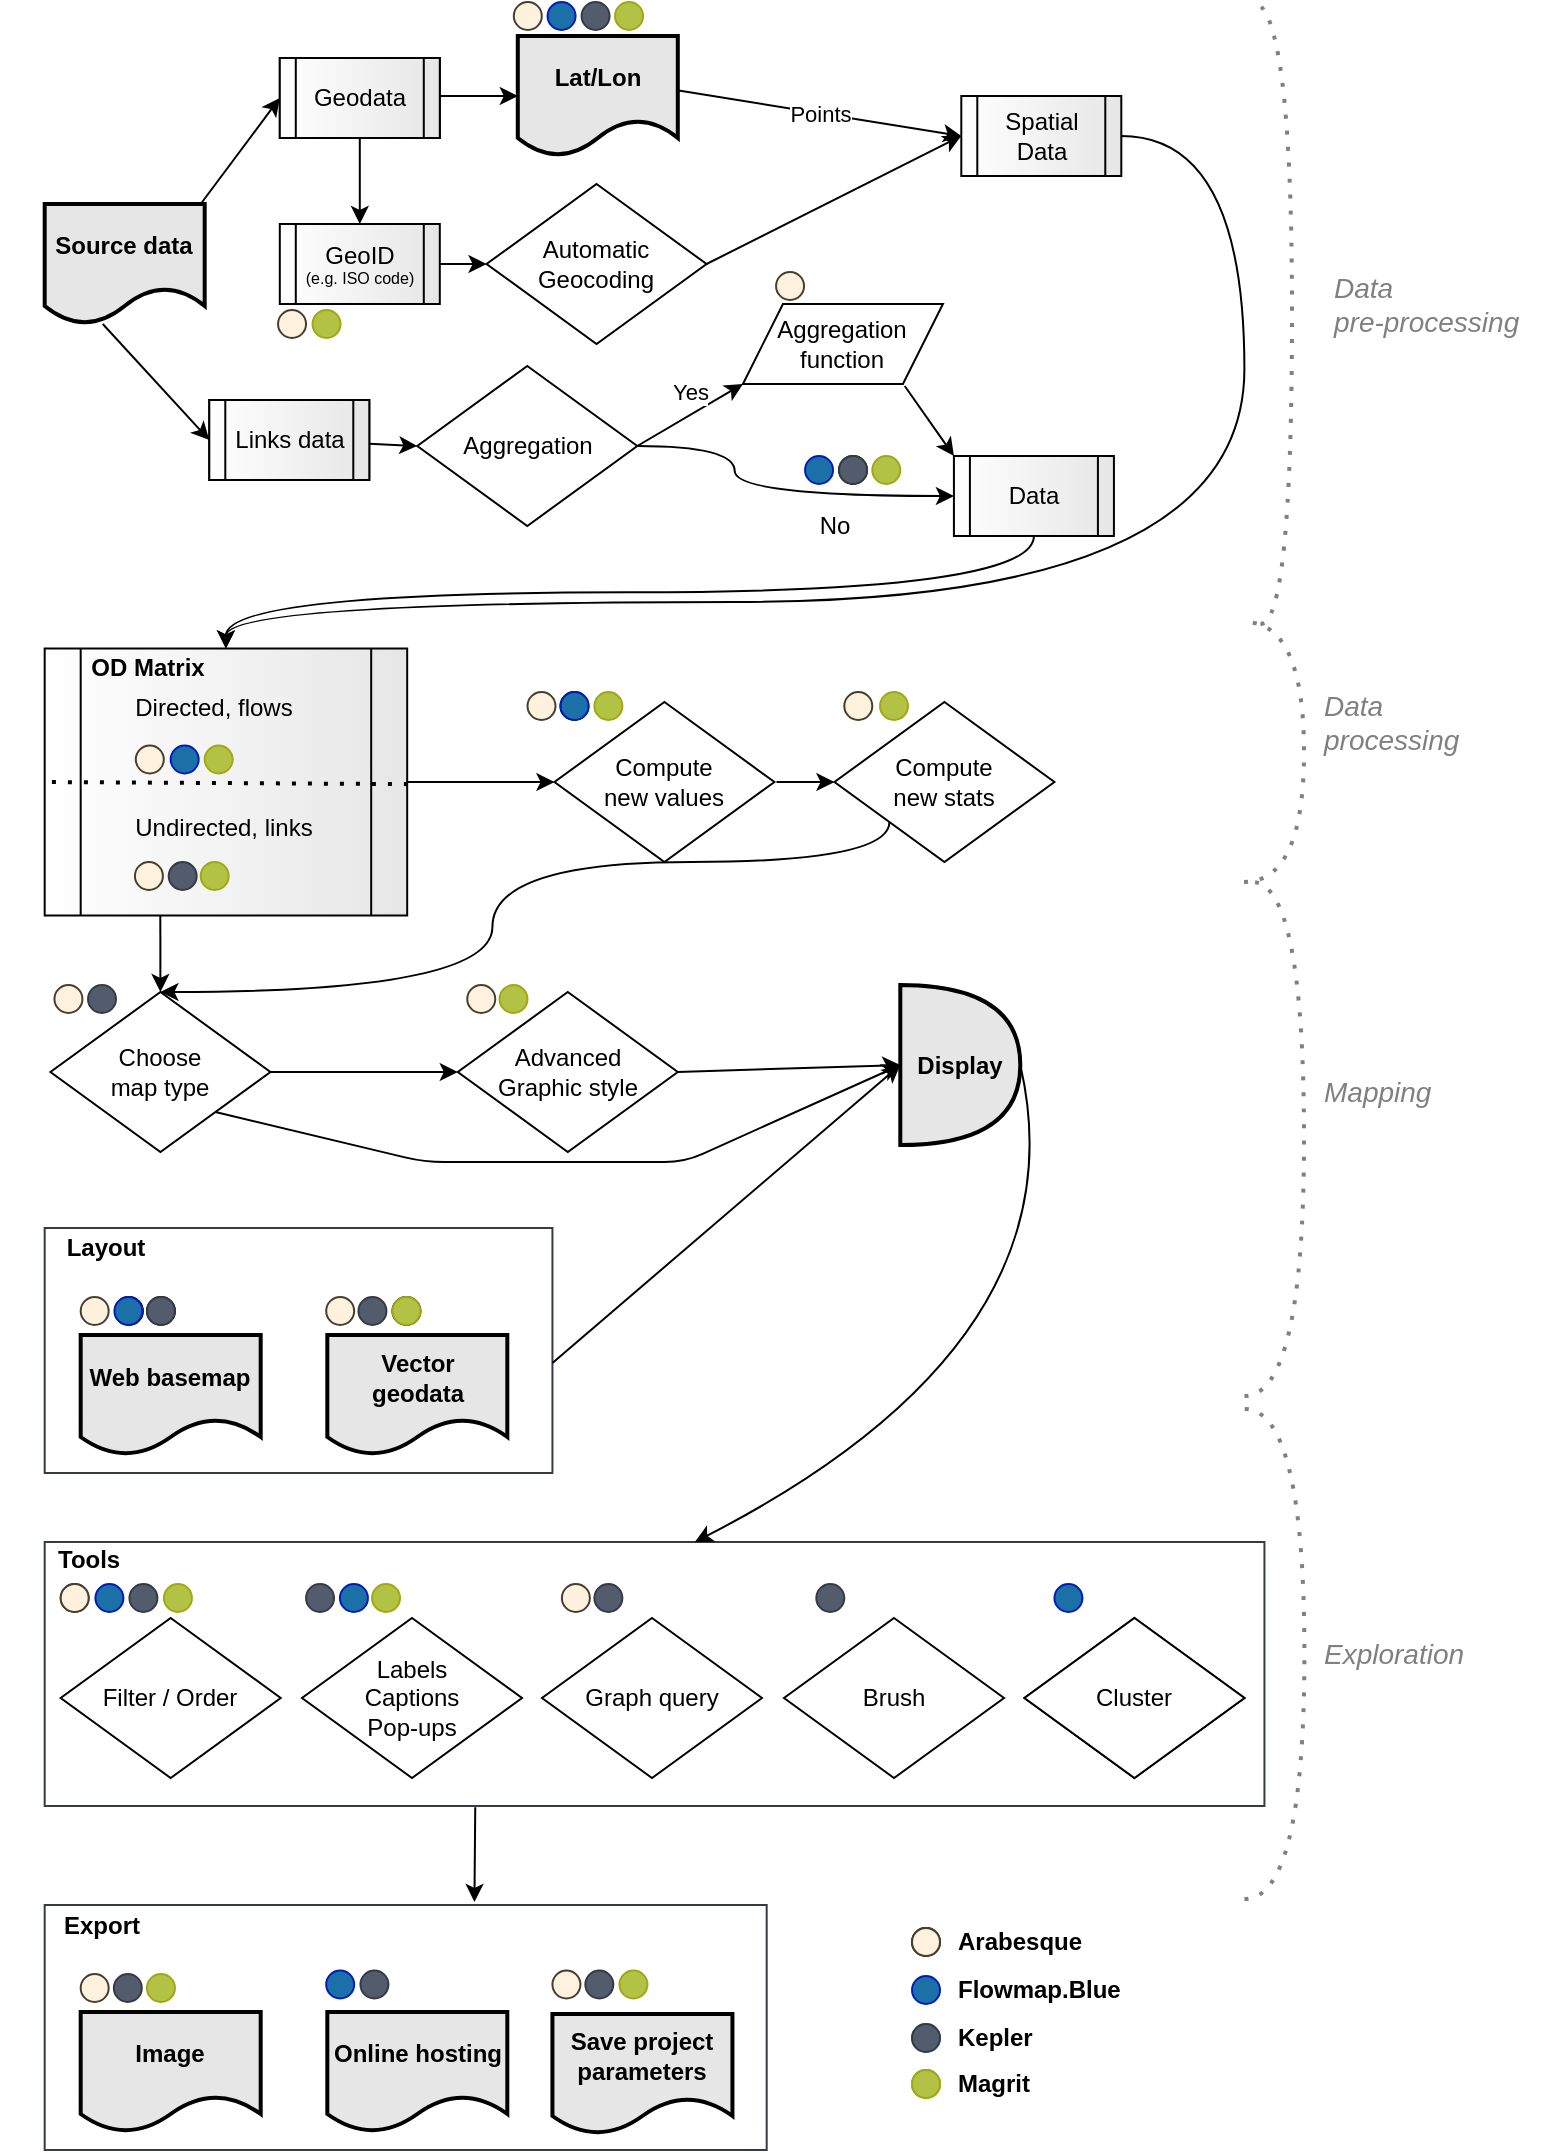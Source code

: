 <mxfile version="14.6.9" type="github"><diagram id="x_EGCtdsNAIoLuTjenAh" name="Page-1"><mxGraphModel dx="1968" dy="1163" grid="1" gridSize="10" guides="1" tooltips="1" connect="1" arrows="1" fold="1" page="1" pageScale="1" pageWidth="827" pageHeight="1169" math="0" shadow="0"><root><mxCell id="0"/><mxCell id="FpdOjQ_UmzUaRlVC9WjG-2" value="Formes" style="" parent="0"/><mxCell id="KOBFgpsfJj8ijsTa2FeM-362" value="" style="rounded=0;whiteSpace=wrap;html=1;strokeColor=#353B45;align=left;fillColor=none;" parent="FpdOjQ_UmzUaRlVC9WjG-2" vertex="1"><mxGeometry x="46.34" y="810" width="609.88" height="132" as="geometry"/></mxCell><mxCell id="KOBFgpsfJj8ijsTa2FeM-374" value="Filter / Order" style="rhombus;whiteSpace=wrap;html=1;sketch=0;" parent="FpdOjQ_UmzUaRlVC9WjG-2" vertex="1"><mxGeometry x="54.34" y="848" width="110" height="80" as="geometry"/></mxCell><mxCell id="KOBFgpsfJj8ijsTa2FeM-342" value="" style="rounded=0;whiteSpace=wrap;html=1;strokeColor=#353B45;align=left;fillColor=none;" parent="FpdOjQ_UmzUaRlVC9WjG-2" vertex="1"><mxGeometry x="46.34" y="991.5" width="361" height="122.5" as="geometry"/></mxCell><mxCell id="KOBFgpsfJj8ijsTa2FeM-354" value="" style="ellipse;whiteSpace=wrap;html=1;aspect=fixed;fontColor=#ffffff;fillColor=#535C6C;strokeColor=#353B45;" parent="FpdOjQ_UmzUaRlVC9WjG-2" vertex="1"><mxGeometry x="204.22" y="1024.25" width="14" height="14" as="geometry"/></mxCell><mxCell id="KOBFgpsfJj8ijsTa2FeM-355" value="" style="ellipse;whiteSpace=wrap;html=1;aspect=fixed;strokeColor=#001DBC;fontColor=#ffffff;fillColor=#1a70a7;" parent="FpdOjQ_UmzUaRlVC9WjG-2" vertex="1"><mxGeometry x="187.09" y="1024.25" width="14" height="14" as="geometry"/></mxCell><mxCell id="KOBFgpsfJj8ijsTa2FeM-319" value="" style="ellipse;whiteSpace=wrap;html=1;aspect=fixed;fontColor=#ffffff;fillColor=#535C6C;strokeColor=#353B45;" parent="FpdOjQ_UmzUaRlVC9WjG-2" vertex="1"><mxGeometry x="203.22" y="687.5" width="14" height="14" as="geometry"/></mxCell><mxCell id="KOBFgpsfJj8ijsTa2FeM-386" value="&lt;div&gt;Save project&lt;/div&gt;&lt;div&gt;parameters&lt;/div&gt;" style="shape=document;whiteSpace=wrap;html=1;boundedLbl=1;sketch=0;fillColor=#E6E6E6;fontStyle=1;strokeWidth=2;" parent="FpdOjQ_UmzUaRlVC9WjG-2" vertex="1"><mxGeometry x="300.22" y="1046" width="90" height="60" as="geometry"/></mxCell><mxCell id="KOBFgpsfJj8ijsTa2FeM-341" value="" style="rounded=0;whiteSpace=wrap;html=1;strokeColor=#353B45;align=left;fillColor=none;" parent="FpdOjQ_UmzUaRlVC9WjG-2" vertex="1"><mxGeometry x="46.34" y="653" width="253.88" height="122.5" as="geometry"/></mxCell><mxCell id="KOBFgpsfJj8ijsTa2FeM-289" value="" style="ellipse;whiteSpace=wrap;html=1;aspect=fixed;fontColor=#ffffff;strokeColor=#473F2D;fillColor=#fef1dd;" parent="FpdOjQ_UmzUaRlVC9WjG-2" vertex="1"><mxGeometry x="51.22" y="531.5" width="14" height="14" as="geometry"/></mxCell><mxCell id="KOBFgpsfJj8ijsTa2FeM-256" value="" style="ellipse;whiteSpace=wrap;html=1;aspect=fixed;fontColor=#ffffff;fillColor=#535C6C;strokeColor=#353B45;" parent="FpdOjQ_UmzUaRlVC9WjG-2" vertex="1"><mxGeometry x="314.78" y="40" width="14" height="14" as="geometry"/></mxCell><mxCell id="KOBFgpsfJj8ijsTa2FeM-251" value="" style="ellipse;whiteSpace=wrap;html=1;aspect=fixed;strokeColor=#001DBC;fontColor=#ffffff;fillColor=#1a70a7;" parent="FpdOjQ_UmzUaRlVC9WjG-2" vertex="1"><mxGeometry x="297.78" y="40" width="14" height="14" as="geometry"/></mxCell><mxCell id="KOBFgpsfJj8ijsTa2FeM-196" value="" style="ellipse;whiteSpace=wrap;html=1;aspect=fixed;strokeColor=#001DBC;fontColor=#ffffff;fillColor=#1a70a7;" parent="FpdOjQ_UmzUaRlVC9WjG-2" vertex="1"><mxGeometry x="426.52" y="267" width="14" height="14" as="geometry"/></mxCell><mxCell id="KOBFgpsfJj8ijsTa2FeM-193" value="" style="ellipse;whiteSpace=wrap;html=1;aspect=fixed;fontColor=#ffffff;fillColor=#b2c245;strokeColor=#A1A815;" parent="FpdOjQ_UmzUaRlVC9WjG-2" vertex="1"><mxGeometry x="460.15" y="267" width="14" height="14" as="geometry"/></mxCell><mxCell id="KOBFgpsfJj8ijsTa2FeM-189" value="" style="ellipse;whiteSpace=wrap;html=1;aspect=fixed;fontColor=#ffffff;strokeColor=#473F2D;fillColor=#fef1dd;" parent="FpdOjQ_UmzUaRlVC9WjG-2" vertex="1"><mxGeometry x="300.22" y="1024.25" width="14" height="14" as="geometry"/></mxCell><mxCell id="KOBFgpsfJj8ijsTa2FeM-186" value="" style="ellipse;whiteSpace=wrap;html=1;aspect=fixed;fontColor=#ffffff;strokeColor=#473F2D;fillColor=#fef1dd;" parent="FpdOjQ_UmzUaRlVC9WjG-2" vertex="1"><mxGeometry x="257.63" y="531.5" width="14" height="14" as="geometry"/></mxCell><mxCell id="KOBFgpsfJj8ijsTa2FeM-184" value="" style="ellipse;whiteSpace=wrap;html=1;aspect=fixed;fontColor=#ffffff;strokeColor=#473F2D;fillColor=#fef1dd;" parent="FpdOjQ_UmzUaRlVC9WjG-2" vertex="1"><mxGeometry x="287.75" y="385" width="14" height="14" as="geometry"/></mxCell><mxCell id="KOBFgpsfJj8ijsTa2FeM-185" value="" style="ellipse;whiteSpace=wrap;html=1;aspect=fixed;fontColor=#ffffff;strokeColor=#473F2D;fillColor=#fef1dd;" parent="FpdOjQ_UmzUaRlVC9WjG-2" vertex="1"><mxGeometry x="446.15" y="385" width="14" height="14" as="geometry"/></mxCell><mxCell id="KOBFgpsfJj8ijsTa2FeM-178" value="" style="ellipse;whiteSpace=wrap;html=1;aspect=fixed;fontColor=#ffffff;strokeColor=#473F2D;fillColor=#fef1dd;" parent="FpdOjQ_UmzUaRlVC9WjG-2" vertex="1"><mxGeometry x="163.02" y="194" width="14" height="14" as="geometry"/></mxCell><mxCell id="KOBFgpsfJj8ijsTa2FeM-173" value="" style="ellipse;whiteSpace=wrap;html=1;aspect=fixed;fontColor=#ffffff;strokeColor=#473F2D;fillColor=#fef1dd;" parent="FpdOjQ_UmzUaRlVC9WjG-2" vertex="1"><mxGeometry x="414.15" y="198" width="14" height="14" as="geometry"/></mxCell><mxCell id="FpdOjQ_UmzUaRlVC9WjG-3" value="Source data" style="shape=document;whiteSpace=wrap;html=1;boundedLbl=1;sketch=0;fillColor=#E6E6E6;fontStyle=1;strokeWidth=2;" parent="FpdOjQ_UmzUaRlVC9WjG-2" vertex="1"><mxGeometry x="46.34" y="141" width="80" height="60" as="geometry"/></mxCell><mxCell id="FpdOjQ_UmzUaRlVC9WjG-4" value="&lt;div&gt;Automatic&lt;/div&gt;&lt;div&gt;Geocoding&lt;/div&gt;" style="rhombus;whiteSpace=wrap;html=1;sketch=0;" parent="FpdOjQ_UmzUaRlVC9WjG-2" vertex="1"><mxGeometry x="267.27" y="131" width="110" height="80" as="geometry"/></mxCell><mxCell id="KOBFgpsfJj8ijsTa2FeM-234" style="edgeStyle=orthogonalEdgeStyle;curved=1;orthogonalLoop=1;jettySize=auto;html=1;exitX=1;exitY=0.5;exitDx=0;exitDy=0;entryX=0;entryY=0.5;entryDx=0;entryDy=0;" parent="FpdOjQ_UmzUaRlVC9WjG-2" source="FpdOjQ_UmzUaRlVC9WjG-5" target="FpdOjQ_UmzUaRlVC9WjG-11" edge="1"><mxGeometry relative="1" as="geometry"><Array as="points"><mxPoint x="391.34" y="262"/><mxPoint x="391.34" y="287"/></Array></mxGeometry></mxCell><mxCell id="FpdOjQ_UmzUaRlVC9WjG-5" value="Aggregation" style="rhombus;whiteSpace=wrap;html=1;sketch=0;" parent="FpdOjQ_UmzUaRlVC9WjG-2" vertex="1"><mxGeometry x="232.65" y="222" width="110" height="80" as="geometry"/></mxCell><mxCell id="FpdOjQ_UmzUaRlVC9WjG-6" value="" style="endArrow=classic;html=1;entryX=0;entryY=0.5;entryDx=0;entryDy=0;startArrow=none;" parent="FpdOjQ_UmzUaRlVC9WjG-2" source="KOBFgpsfJj8ijsTa2FeM-239" target="FpdOjQ_UmzUaRlVC9WjG-5" edge="1"><mxGeometry width="50" height="50" relative="1" as="geometry"><mxPoint x="233.65" y="462" as="sourcePoint"/><mxPoint x="283.65" y="412" as="targetPoint"/></mxGeometry></mxCell><mxCell id="FpdOjQ_UmzUaRlVC9WjG-7" value="Aggregation function" style="shape=parallelogram;perimeter=parallelogramPerimeter;whiteSpace=wrap;html=1;fixedSize=1;sketch=0;" parent="FpdOjQ_UmzUaRlVC9WjG-2" vertex="1"><mxGeometry x="395.47" y="191" width="100" height="40" as="geometry"/></mxCell><mxCell id="FpdOjQ_UmzUaRlVC9WjG-8" value="Yes" style="endArrow=classic;html=1;exitX=1;exitY=0.5;exitDx=0;exitDy=0;entryX=0;entryY=1;entryDx=0;entryDy=0;" parent="FpdOjQ_UmzUaRlVC9WjG-2" source="FpdOjQ_UmzUaRlVC9WjG-5" target="FpdOjQ_UmzUaRlVC9WjG-7" edge="1"><mxGeometry x="0.213" y="10" width="50" height="50" relative="1" as="geometry"><mxPoint x="343.65" y="382" as="sourcePoint"/><mxPoint x="393.65" y="332" as="targetPoint"/><mxPoint as="offset"/></mxGeometry></mxCell><mxCell id="KOBFgpsfJj8ijsTa2FeM-266" style="edgeStyle=orthogonalEdgeStyle;curved=1;orthogonalLoop=1;jettySize=auto;html=1;exitX=0.5;exitY=1;exitDx=0;exitDy=0;entryX=0.5;entryY=0;entryDx=0;entryDy=0;endArrow=classic;endFill=1;" parent="FpdOjQ_UmzUaRlVC9WjG-2" source="FpdOjQ_UmzUaRlVC9WjG-11" target="KOBFgpsfJj8ijsTa2FeM-257" edge="1"><mxGeometry relative="1" as="geometry"/></mxCell><mxCell id="FpdOjQ_UmzUaRlVC9WjG-11" value="Data" style="shape=process;whiteSpace=wrap;html=1;backgroundOutline=1;sketch=0;gradientDirection=east;gradientColor=#E6E6E6;" parent="FpdOjQ_UmzUaRlVC9WjG-2" vertex="1"><mxGeometry x="500.96" y="267" width="80" height="40" as="geometry"/></mxCell><mxCell id="FpdOjQ_UmzUaRlVC9WjG-12" value="" style="endArrow=classic;html=1;exitX=0.809;exitY=1.025;exitDx=0;exitDy=0;entryX=0;entryY=0;entryDx=0;entryDy=0;exitPerimeter=0;" parent="FpdOjQ_UmzUaRlVC9WjG-2" source="FpdOjQ_UmzUaRlVC9WjG-7" target="FpdOjQ_UmzUaRlVC9WjG-11" edge="1"><mxGeometry width="50" height="50" relative="1" as="geometry"><mxPoint x="343.65" y="382" as="sourcePoint"/><mxPoint x="503.34" y="218" as="targetPoint"/></mxGeometry></mxCell><mxCell id="KOBFgpsfJj8ijsTa2FeM-267" style="edgeStyle=orthogonalEdgeStyle;curved=1;orthogonalLoop=1;jettySize=auto;html=1;exitX=1;exitY=0.5;exitDx=0;exitDy=0;endArrow=classic;endFill=1;entryX=0.5;entryY=0;entryDx=0;entryDy=0;" parent="FpdOjQ_UmzUaRlVC9WjG-2" source="FpdOjQ_UmzUaRlVC9WjG-21" target="KOBFgpsfJj8ijsTa2FeM-257" edge="1"><mxGeometry relative="1" as="geometry"><mxPoint x="379.22" y="340" as="targetPoint"/><Array as="points"><mxPoint x="646.22" y="107"/><mxPoint x="646.22" y="340"/><mxPoint x="137.22" y="340"/></Array></mxGeometry></mxCell><mxCell id="FpdOjQ_UmzUaRlVC9WjG-21" value="Spatial&lt;br&gt;Data" style="shape=process;whiteSpace=wrap;html=1;backgroundOutline=1;sketch=0;gradientDirection=east;gradientColor=#E6E6E6;" parent="FpdOjQ_UmzUaRlVC9WjG-2" vertex="1"><mxGeometry x="504.65" y="87" width="80" height="40" as="geometry"/></mxCell><mxCell id="FpdOjQ_UmzUaRlVC9WjG-25" value="Points" style="endArrow=classic;html=1;entryX=0;entryY=0.5;entryDx=0;entryDy=0;exitX=0.996;exitY=0.452;exitDx=0;exitDy=0;exitPerimeter=0;" parent="FpdOjQ_UmzUaRlVC9WjG-2" source="KOBFgpsfJj8ijsTa2FeM-224" target="FpdOjQ_UmzUaRlVC9WjG-21" edge="1"><mxGeometry width="50" height="50" relative="1" as="geometry"><mxPoint x="371.77" y="227" as="sourcePoint"/><mxPoint x="446.65" y="238" as="targetPoint"/></mxGeometry></mxCell><mxCell id="FpdOjQ_UmzUaRlVC9WjG-28" value="Compute&lt;br&gt;new values" style="rhombus;whiteSpace=wrap;html=1;sketch=0;" parent="FpdOjQ_UmzUaRlVC9WjG-2" vertex="1"><mxGeometry x="301.22" y="390" width="110" height="80" as="geometry"/></mxCell><mxCell id="FpdOjQ_UmzUaRlVC9WjG-29" value="Compute&lt;br&gt;new stats" style="rhombus;whiteSpace=wrap;html=1;sketch=0;" parent="FpdOjQ_UmzUaRlVC9WjG-2" vertex="1"><mxGeometry x="441.22" y="390" width="110" height="80" as="geometry"/></mxCell><mxCell id="FpdOjQ_UmzUaRlVC9WjG-31" value="" style="endArrow=classic;html=1;entryX=0;entryY=0.5;entryDx=0;entryDy=0;" parent="FpdOjQ_UmzUaRlVC9WjG-2" target="FpdOjQ_UmzUaRlVC9WjG-29" edge="1"><mxGeometry width="50" height="50" relative="1" as="geometry"><mxPoint x="412.22" y="430" as="sourcePoint"/><mxPoint x="436.22" y="430" as="targetPoint"/></mxGeometry></mxCell><mxCell id="FpdOjQ_UmzUaRlVC9WjG-32" value="" style="endArrow=classic;html=1;entryX=0.5;entryY=0;entryDx=0;entryDy=0;edgeStyle=orthogonalEdgeStyle;curved=1;exitX=0;exitY=1;exitDx=0;exitDy=0;" parent="FpdOjQ_UmzUaRlVC9WjG-2" source="FpdOjQ_UmzUaRlVC9WjG-29" target="FpdOjQ_UmzUaRlVC9WjG-33" edge="1"><mxGeometry width="50" height="50" relative="1" as="geometry"><mxPoint x="496.22" y="470" as="sourcePoint"/><mxPoint x="136.22" y="620.0" as="targetPoint"/><Array as="points"><mxPoint x="469.22" y="470"/><mxPoint x="270.22" y="470"/><mxPoint x="270.22" y="535"/></Array></mxGeometry></mxCell><mxCell id="FpdOjQ_UmzUaRlVC9WjG-33" value="&lt;div&gt;Choose &lt;br&gt;&lt;/div&gt;&lt;div&gt;map type&lt;/div&gt;" style="rhombus;whiteSpace=wrap;html=1;sketch=0;align=center;" parent="FpdOjQ_UmzUaRlVC9WjG-2" vertex="1"><mxGeometry x="49.22" y="535" width="110" height="80" as="geometry"/></mxCell><mxCell id="FpdOjQ_UmzUaRlVC9WjG-34" value="&lt;div&gt;Advanced&lt;/div&gt;&lt;div&gt;Graphic style&lt;/div&gt;" style="rhombus;whiteSpace=wrap;html=1;sketch=0;" parent="FpdOjQ_UmzUaRlVC9WjG-2" vertex="1"><mxGeometry x="252.9" y="535" width="110" height="80" as="geometry"/></mxCell><mxCell id="FpdOjQ_UmzUaRlVC9WjG-35" value="" style="endArrow=classic;html=1;entryX=0;entryY=0.5;entryDx=0;entryDy=0;exitX=1;exitY=0.5;exitDx=0;exitDy=0;" parent="FpdOjQ_UmzUaRlVC9WjG-2" source="FpdOjQ_UmzUaRlVC9WjG-33" target="FpdOjQ_UmzUaRlVC9WjG-34" edge="1"><mxGeometry width="50" height="50" relative="1" as="geometry"><mxPoint x="266.22" y="562.0" as="sourcePoint"/><mxPoint x="296.22" y="562.0" as="targetPoint"/></mxGeometry></mxCell><mxCell id="FpdOjQ_UmzUaRlVC9WjG-36" value="Display" style="shape=or;whiteSpace=wrap;html=1;sketch=0;fillColor=#E6E6E6;fontStyle=1;strokeWidth=2;" parent="FpdOjQ_UmzUaRlVC9WjG-2" vertex="1"><mxGeometry x="474.15" y="531.5" width="60" height="80" as="geometry"/></mxCell><mxCell id="FpdOjQ_UmzUaRlVC9WjG-37" value="" style="endArrow=classic;html=1;exitX=1;exitY=0.5;exitDx=0;exitDy=0;entryX=0;entryY=0.5;entryDx=0;entryDy=0;entryPerimeter=0;" parent="FpdOjQ_UmzUaRlVC9WjG-2" source="FpdOjQ_UmzUaRlVC9WjG-34" target="FpdOjQ_UmzUaRlVC9WjG-36" edge="1"><mxGeometry width="50" height="50" relative="1" as="geometry"><mxPoint x="346.22" y="517" as="sourcePoint"/><mxPoint x="396.22" y="467" as="targetPoint"/></mxGeometry></mxCell><mxCell id="FpdOjQ_UmzUaRlVC9WjG-38" value="" style="endArrow=classic;html=1;exitX=1;exitY=0.551;exitDx=0;exitDy=0;entryX=0;entryY=0.5;entryDx=0;entryDy=0;entryPerimeter=0;exitPerimeter=0;" parent="FpdOjQ_UmzUaRlVC9WjG-2" source="KOBFgpsfJj8ijsTa2FeM-341" target="FpdOjQ_UmzUaRlVC9WjG-36" edge="1"><mxGeometry width="50" height="50" relative="1" as="geometry"><mxPoint x="392.09" y="684.25" as="sourcePoint"/><mxPoint x="474.22" y="626.66" as="targetPoint"/></mxGeometry></mxCell><mxCell id="FpdOjQ_UmzUaRlVC9WjG-52" value="" style="endArrow=none;dashed=1;html=1;dashPattern=1 3;strokeWidth=2;edgeStyle=orthogonalEdgeStyle;curved=1;fontColor=#808080;strokeColor=#808080;" parent="FpdOjQ_UmzUaRlVC9WjG-2" edge="1"><mxGeometry width="50" height="50" relative="1" as="geometry"><mxPoint x="654.22" y="351" as="sourcePoint"/><mxPoint x="650" y="40" as="targetPoint"/><Array as="points"><mxPoint x="670" y="351"/><mxPoint x="670" y="40"/></Array></mxGeometry></mxCell><mxCell id="FpdOjQ_UmzUaRlVC9WjG-54" value="Data&lt;br&gt;pre-processing" style="text;html=1;strokeColor=none;align=left;verticalAlign=middle;whiteSpace=wrap;rounded=0;sketch=0;fontColor=#808080;fontStyle=2;fontSize=14;" parent="FpdOjQ_UmzUaRlVC9WjG-2" vertex="1"><mxGeometry x="689.22" y="181" width="109" height="20" as="geometry"/></mxCell><mxCell id="FpdOjQ_UmzUaRlVC9WjG-55" value="" style="endArrow=none;dashed=1;html=1;dashPattern=1 3;strokeWidth=2;edgeStyle=orthogonalEdgeStyle;curved=1;fontColor=#808080;strokeColor=#808080;" parent="FpdOjQ_UmzUaRlVC9WjG-2" edge="1"><mxGeometry width="50" height="50" relative="1" as="geometry"><mxPoint x="646" y="480" as="sourcePoint"/><mxPoint x="646.22" y="350" as="targetPoint"/><Array as="points"><mxPoint x="676" y="480"/><mxPoint x="676" y="350"/></Array></mxGeometry></mxCell><mxCell id="FpdOjQ_UmzUaRlVC9WjG-56" value="Data&lt;br&gt;processing" style="text;html=1;strokeColor=none;align=left;verticalAlign=middle;whiteSpace=wrap;rounded=0;sketch=0;fontColor=#808080;fontStyle=2;fontSize=14;" parent="FpdOjQ_UmzUaRlVC9WjG-2" vertex="1"><mxGeometry x="684.22" y="390" width="119" height="20" as="geometry"/></mxCell><mxCell id="FpdOjQ_UmzUaRlVC9WjG-58" value="Mapping" style="text;html=1;strokeColor=none;align=left;verticalAlign=middle;whiteSpace=wrap;rounded=0;sketch=0;fontColor=#808080;fontStyle=2;fontSize=14;" parent="FpdOjQ_UmzUaRlVC9WjG-2" vertex="1"><mxGeometry x="684.22" y="575" width="100" height="20" as="geometry"/></mxCell><mxCell id="FpdOjQ_UmzUaRlVC9WjG-61" value="" style="endArrow=none;dashed=1;html=1;dashPattern=1 3;strokeWidth=2;edgeStyle=orthogonalEdgeStyle;curved=1;fontColor=#808080;strokeColor=#808080;" parent="FpdOjQ_UmzUaRlVC9WjG-2" edge="1"><mxGeometry width="50" height="50" relative="1" as="geometry"><mxPoint x="646.22" y="737" as="sourcePoint"/><mxPoint x="650" y="480" as="targetPoint"/><Array as="points"><mxPoint x="676" y="737"/><mxPoint x="676" y="480"/></Array></mxGeometry></mxCell><mxCell id="FpdOjQ_UmzUaRlVC9WjG-62" value="Exploration" style="text;html=1;strokeColor=none;align=left;verticalAlign=middle;whiteSpace=wrap;rounded=0;sketch=0;fontColor=#808080;fontStyle=2;fontSize=14;" parent="FpdOjQ_UmzUaRlVC9WjG-2" vertex="1"><mxGeometry x="684.22" y="856" width="100" height="20" as="geometry"/></mxCell><mxCell id="FpdOjQ_UmzUaRlVC9WjG-63" value="" style="endArrow=none;dashed=1;html=1;dashPattern=1 3;strokeWidth=2;edgeStyle=orthogonalEdgeStyle;curved=1;fontColor=#808080;strokeColor=#808080;" parent="FpdOjQ_UmzUaRlVC9WjG-2" edge="1"><mxGeometry width="50" height="50" relative="1" as="geometry"><mxPoint x="646.22" y="988.5" as="sourcePoint"/><mxPoint x="646.22" y="743.5" as="targetPoint"/><Array as="points"><mxPoint x="676.22" y="989"/><mxPoint x="676.22" y="743"/></Array></mxGeometry></mxCell><mxCell id="WmJDCKHygcUtH_FTsqzf-0" value="" style="endArrow=classic;html=1;exitX=0.319;exitY=1;exitDx=0;exitDy=0;entryX=0.5;entryY=0;entryDx=0;entryDy=0;exitPerimeter=0;" parent="FpdOjQ_UmzUaRlVC9WjG-2" source="KOBFgpsfJj8ijsTa2FeM-257" target="FpdOjQ_UmzUaRlVC9WjG-33" edge="1"><mxGeometry width="50" height="50" relative="1" as="geometry"><mxPoint x="92.22" y="515" as="sourcePoint"/><mxPoint x="152.22" y="562" as="targetPoint"/></mxGeometry></mxCell><mxCell id="bhWjAG3H4gNq9ImHq5WX-6" value="" style="ellipse;whiteSpace=wrap;html=1;aspect=fixed;fontColor=#ffffff;fillColor=#b2c245;strokeColor=#A1A815;" parent="FpdOjQ_UmzUaRlVC9WjG-2" vertex="1"><mxGeometry x="331.53" y="40" width="14" height="14" as="geometry"/></mxCell><mxCell id="bhWjAG3H4gNq9ImHq5WX-8" value="" style="ellipse;whiteSpace=wrap;html=1;aspect=fixed;fontColor=#ffffff;fillColor=#b2c245;strokeColor=#A1A815;" parent="FpdOjQ_UmzUaRlVC9WjG-2" vertex="1"><mxGeometry x="180.27" y="194" width="14" height="14" as="geometry"/></mxCell><mxCell id="bhWjAG3H4gNq9ImHq5WX-11" value="" style="ellipse;whiteSpace=wrap;html=1;aspect=fixed;fontColor=#ffffff;fillColor=#b2c245;strokeColor=#A1A815;" parent="FpdOjQ_UmzUaRlVC9WjG-2" vertex="1"><mxGeometry x="321.19" y="385" width="14" height="14" as="geometry"/></mxCell><mxCell id="bhWjAG3H4gNq9ImHq5WX-13" value="" style="ellipse;whiteSpace=wrap;html=1;aspect=fixed;fontColor=#ffffff;fillColor=#b2c245;strokeColor=#A1A815;" parent="FpdOjQ_UmzUaRlVC9WjG-2" vertex="1"><mxGeometry x="273.75" y="531.5" width="14" height="14" as="geometry"/></mxCell><mxCell id="bhWjAG3H4gNq9ImHq5WX-16" value="" style="ellipse;whiteSpace=wrap;html=1;aspect=fixed;fontColor=#ffffff;fillColor=#b2c245;strokeColor=#A1A815;" parent="FpdOjQ_UmzUaRlVC9WjG-2" vertex="1"><mxGeometry x="333.73" y="1024.25" width="14" height="14" as="geometry"/></mxCell><mxCell id="KOBFgpsfJj8ijsTa2FeM-68" value="" style="ellipse;whiteSpace=wrap;html=1;aspect=fixed;fontColor=#ffffff;fillColor=#FFFFFF;" parent="FpdOjQ_UmzUaRlVC9WjG-2" vertex="1"><mxGeometry x="443.52" y="267" width="14" height="14" as="geometry"/></mxCell><mxCell id="KOBFgpsfJj8ijsTa2FeM-79" value="" style="ellipse;whiteSpace=wrap;html=1;aspect=fixed;fontColor=#ffffff;fillColor=#FFFFFF;" parent="FpdOjQ_UmzUaRlVC9WjG-2" vertex="1"><mxGeometry x="304.19" y="385" width="14" height="14" as="geometry"/></mxCell><mxCell id="KOBFgpsfJj8ijsTa2FeM-194" value="" style="ellipse;whiteSpace=wrap;html=1;aspect=fixed;fontColor=#ffffff;fillColor=#535C6C;strokeColor=#353B45;" parent="FpdOjQ_UmzUaRlVC9WjG-2" vertex="1"><mxGeometry x="443.52" y="267" width="14" height="14" as="geometry"/></mxCell><mxCell id="KOBFgpsfJj8ijsTa2FeM-177" value="" style="ellipse;whiteSpace=wrap;html=1;aspect=fixed;fontColor=#ffffff;strokeColor=#473F2D;fillColor=#fef1dd;" parent="FpdOjQ_UmzUaRlVC9WjG-2" vertex="1"><mxGeometry x="280.9" y="40" width="14" height="14" as="geometry"/></mxCell><mxCell id="KOBFgpsfJj8ijsTa2FeM-224" value="Lat/Lon" style="shape=document;whiteSpace=wrap;html=1;boundedLbl=1;sketch=0;fillColor=#E6E6E6;fontStyle=1;strokeWidth=2;" parent="FpdOjQ_UmzUaRlVC9WjG-2" vertex="1"><mxGeometry x="282.9" y="57" width="80" height="60" as="geometry"/></mxCell><mxCell id="KOBFgpsfJj8ijsTa2FeM-226" value="" style="endArrow=classic;html=1;entryX=0;entryY=0.5;entryDx=0;entryDy=0;exitX=1;exitY=0.5;exitDx=0;exitDy=0;" parent="FpdOjQ_UmzUaRlVC9WjG-2" source="KOBFgpsfJj8ijsTa2FeM-227" target="FpdOjQ_UmzUaRlVC9WjG-4" edge="1"><mxGeometry width="50" height="50" relative="1" as="geometry"><mxPoint x="178.15" y="165.29" as="sourcePoint"/><mxPoint x="267.9" y="173" as="targetPoint"/></mxGeometry></mxCell><mxCell id="KOBFgpsfJj8ijsTa2FeM-227" value="&lt;div&gt;GeoID&lt;/div&gt;&lt;div style=&quot;font-size: 8px&quot;&gt;(e.g. ISO code)&lt;/div&gt;" style="shape=process;whiteSpace=wrap;html=1;backgroundOutline=1;sketch=0;gradientDirection=east;gradientColor=#E6E6E6;" parent="FpdOjQ_UmzUaRlVC9WjG-2" vertex="1"><mxGeometry x="163.9" y="151" width="80" height="40" as="geometry"/></mxCell><mxCell id="KOBFgpsfJj8ijsTa2FeM-233" value="" style="endArrow=classic;html=1;entryX=0;entryY=0.5;entryDx=0;entryDy=0;" parent="FpdOjQ_UmzUaRlVC9WjG-2" target="KOBFgpsfJj8ijsTa2FeM-224" edge="1"><mxGeometry width="50" height="50" relative="1" as="geometry"><mxPoint x="239.9" y="87" as="sourcePoint"/><mxPoint x="425.9" y="151" as="targetPoint"/></mxGeometry></mxCell><mxCell id="KOBFgpsfJj8ijsTa2FeM-235" value="&lt;div&gt;No&lt;/div&gt;" style="text;html=1;align=center;verticalAlign=middle;resizable=0;points=[];autosize=1;strokeColor=none;" parent="FpdOjQ_UmzUaRlVC9WjG-2" vertex="1"><mxGeometry x="427.97" y="293" width="26" height="18" as="geometry"/></mxCell><mxCell id="KOBFgpsfJj8ijsTa2FeM-240" value="&lt;div&gt;Geodata&lt;/div&gt;" style="shape=process;whiteSpace=wrap;html=1;backgroundOutline=1;sketch=0;gradientDirection=east;gradientColor=#E6E6E6;" parent="FpdOjQ_UmzUaRlVC9WjG-2" vertex="1"><mxGeometry x="163.9" y="68" width="80" height="40" as="geometry"/></mxCell><mxCell id="KOBFgpsfJj8ijsTa2FeM-239" value="Flow data" style="shape=process;whiteSpace=wrap;html=1;backgroundOutline=1;sketch=0;gradientDirection=east;gradientColor=#E6E6E6;" parent="FpdOjQ_UmzUaRlVC9WjG-2" vertex="1"><mxGeometry x="128.65" y="239" width="80" height="40" as="geometry"/></mxCell><mxCell id="KOBFgpsfJj8ijsTa2FeM-244" value="" style="endArrow=classic;html=1;entryX=0;entryY=0.5;entryDx=0;entryDy=0;" parent="FpdOjQ_UmzUaRlVC9WjG-2" target="KOBFgpsfJj8ijsTa2FeM-240" edge="1"><mxGeometry width="50" height="50" relative="1" as="geometry"><mxPoint x="124.34" y="141" as="sourcePoint"/><mxPoint x="373.34" y="269" as="targetPoint"/></mxGeometry></mxCell><mxCell id="KOBFgpsfJj8ijsTa2FeM-245" value="" style="endArrow=classic;html=1;entryX=0;entryY=0.5;entryDx=0;entryDy=0;exitX=1;exitY=0.5;exitDx=0;exitDy=0;" parent="FpdOjQ_UmzUaRlVC9WjG-2" source="FpdOjQ_UmzUaRlVC9WjG-4" target="FpdOjQ_UmzUaRlVC9WjG-21" edge="1"><mxGeometry width="50" height="50" relative="1" as="geometry"><mxPoint x="333.02" y="195" as="sourcePoint"/><mxPoint x="383.02" y="145" as="targetPoint"/></mxGeometry></mxCell><mxCell id="KOBFgpsfJj8ijsTa2FeM-246" value="" style="endArrow=classic;html=1;entryX=0;entryY=0.5;entryDx=0;entryDy=0;exitX=0.363;exitY=1;exitDx=0;exitDy=0;exitPerimeter=0;" parent="FpdOjQ_UmzUaRlVC9WjG-2" source="FpdOjQ_UmzUaRlVC9WjG-3" target="KOBFgpsfJj8ijsTa2FeM-247" edge="1"><mxGeometry width="50" height="50" relative="1" as="geometry"><mxPoint x="323.34" y="319" as="sourcePoint"/><mxPoint x="373.34" y="269" as="targetPoint"/></mxGeometry></mxCell><mxCell id="KOBFgpsfJj8ijsTa2FeM-247" value="Links data" style="shape=process;whiteSpace=wrap;html=1;backgroundOutline=1;sketch=0;gradientDirection=east;gradientColor=#E6E6E6;" parent="FpdOjQ_UmzUaRlVC9WjG-2" vertex="1"><mxGeometry x="128.65" y="239" width="80" height="40" as="geometry"/></mxCell><mxCell id="KOBFgpsfJj8ijsTa2FeM-248" value="&lt;div&gt;Geodata&lt;/div&gt;" style="shape=process;whiteSpace=wrap;html=1;backgroundOutline=1;sketch=0;gradientDirection=east;gradientColor=#E6E6E6;" parent="FpdOjQ_UmzUaRlVC9WjG-2" vertex="1"><mxGeometry x="163.9" y="68" width="80" height="40" as="geometry"/></mxCell><mxCell id="KOBFgpsfJj8ijsTa2FeM-249" value="" style="endArrow=classic;html=1;exitX=0.5;exitY=1;exitDx=0;exitDy=0;entryX=0.5;entryY=0;entryDx=0;entryDy=0;" parent="FpdOjQ_UmzUaRlVC9WjG-2" source="KOBFgpsfJj8ijsTa2FeM-248" target="KOBFgpsfJj8ijsTa2FeM-227" edge="1"><mxGeometry width="50" height="50" relative="1" as="geometry"><mxPoint x="185.08" y="158" as="sourcePoint"/><mxPoint x="235.08" y="108" as="targetPoint"/></mxGeometry></mxCell><mxCell id="KOBFgpsfJj8ijsTa2FeM-264" value="" style="ellipse;whiteSpace=wrap;html=1;aspect=fixed;fontColor=#ffffff;strokeColor=#473F2D;fillColor=#fef1dd;" parent="FpdOjQ_UmzUaRlVC9WjG-2" vertex="1"><mxGeometry x="412.03" y="175" width="14" height="14" as="geometry"/></mxCell><mxCell id="KOBFgpsfJj8ijsTa2FeM-282" value="" style="group" parent="FpdOjQ_UmzUaRlVC9WjG-2" vertex="1" connectable="0"><mxGeometry x="46.34" y="363.25" width="181.25" height="133.5" as="geometry"/></mxCell><mxCell id="KOBFgpsfJj8ijsTa2FeM-257" value="" style="shape=process;whiteSpace=wrap;html=1;backgroundOutline=1;sketch=0;gradientDirection=east;gradientColor=#E6E6E6;" parent="KOBFgpsfJj8ijsTa2FeM-282" vertex="1"><mxGeometry width="181.25" height="133.5" as="geometry"/></mxCell><mxCell id="KOBFgpsfJj8ijsTa2FeM-274" value="" style="endArrow=none;dashed=1;html=1;dashPattern=1 3;strokeWidth=2;entryX=0;entryY=0.5;entryDx=0;entryDy=0;exitX=1.002;exitY=0.508;exitDx=0;exitDy=0;exitPerimeter=0;" parent="KOBFgpsfJj8ijsTa2FeM-282" source="KOBFgpsfJj8ijsTa2FeM-257" target="KOBFgpsfJj8ijsTa2FeM-257" edge="1"><mxGeometry width="50" height="50" relative="1" as="geometry"><mxPoint x="280" y="76.75" as="sourcePoint"/><mxPoint x="330" y="26.75" as="targetPoint"/></mxGeometry></mxCell><mxCell id="KOBFgpsfJj8ijsTa2FeM-275" value="&lt;div align=&quot;left&quot;&gt;OD Matrix&lt;br&gt;&lt;/div&gt;" style="text;html=1;strokeColor=none;fillColor=none;align=center;verticalAlign=middle;whiteSpace=wrap;rounded=0;dashed=1;fontStyle=1" parent="KOBFgpsfJj8ijsTa2FeM-282" vertex="1"><mxGeometry x="1.12" width="102" height="20" as="geometry"/></mxCell><mxCell id="KOBFgpsfJj8ijsTa2FeM-281" value="" style="group" parent="KOBFgpsfJj8ijsTa2FeM-282" vertex="1" connectable="0"><mxGeometry x="29" y="79.75" width="121.75" height="41" as="geometry"/></mxCell><mxCell id="WmJDCKHygcUtH_FTsqzf-37" value="Undirected, links" style="text;html=1;strokeColor=none;fillColor=none;align=center;verticalAlign=middle;whiteSpace=wrap;rounded=0;dashed=1;" parent="KOBFgpsfJj8ijsTa2FeM-281" vertex="1"><mxGeometry width="121.75" height="20" as="geometry"/></mxCell><mxCell id="KOBFgpsfJj8ijsTa2FeM-284" value="" style="ellipse;whiteSpace=wrap;html=1;aspect=fixed;fontColor=#ffffff;strokeColor=#473F2D;fillColor=#fef1dd;" parent="KOBFgpsfJj8ijsTa2FeM-282" vertex="1"><mxGeometry x="45.12" y="106.75" width="14" height="14" as="geometry"/></mxCell><mxCell id="KOBFgpsfJj8ijsTa2FeM-271" value="" style="ellipse;whiteSpace=wrap;html=1;aspect=fixed;fontColor=#ffffff;fillColor=#535C6C;strokeColor=#353B45;" parent="KOBFgpsfJj8ijsTa2FeM-282" vertex="1"><mxGeometry x="62" y="106.75" width="14" height="14" as="geometry"/></mxCell><mxCell id="KOBFgpsfJj8ijsTa2FeM-273" value="" style="ellipse;whiteSpace=wrap;html=1;aspect=fixed;fontColor=#ffffff;fillColor=#b2c245;strokeColor=#A1A815;" parent="KOBFgpsfJj8ijsTa2FeM-282" vertex="1"><mxGeometry x="78" y="106.75" width="14" height="14" as="geometry"/></mxCell><mxCell id="KOBFgpsfJj8ijsTa2FeM-183" value="" style="ellipse;whiteSpace=wrap;html=1;aspect=fixed;fontColor=#ffffff;strokeColor=#473F2D;fillColor=#fef1dd;" parent="KOBFgpsfJj8ijsTa2FeM-282" vertex="1"><mxGeometry x="45.56" y="48.5" width="14" height="14" as="geometry"/></mxCell><mxCell id="WmJDCKHygcUtH_FTsqzf-36" value="Directed, flows" style="text;html=1;strokeColor=none;fillColor=none;align=center;verticalAlign=middle;whiteSpace=wrap;rounded=0;dashed=1;" parent="KOBFgpsfJj8ijsTa2FeM-282" vertex="1"><mxGeometry x="40.5" y="20" width="87.75" height="20" as="geometry"/></mxCell><mxCell id="KOBFgpsfJj8ijsTa2FeM-156" value="" style="ellipse;whiteSpace=wrap;html=1;aspect=fixed;fontColor=#ffffff;fillColor=#b2c245;strokeColor=#A1A815;" parent="KOBFgpsfJj8ijsTa2FeM-282" vertex="1"><mxGeometry x="80" y="48.5" width="14" height="14" as="geometry"/></mxCell><mxCell id="KOBFgpsfJj8ijsTa2FeM-208" value="" style="ellipse;whiteSpace=wrap;html=1;aspect=fixed;strokeColor=#001DBC;fontColor=#ffffff;fillColor=#1a70a7;" parent="KOBFgpsfJj8ijsTa2FeM-282" vertex="1"><mxGeometry x="63" y="48.5" width="14" height="14" as="geometry"/></mxCell><mxCell id="KOBFgpsfJj8ijsTa2FeM-283" value="" style="endArrow=classic;html=1;entryX=0;entryY=0.5;entryDx=0;entryDy=0;" parent="FpdOjQ_UmzUaRlVC9WjG-2" source="KOBFgpsfJj8ijsTa2FeM-257" target="FpdOjQ_UmzUaRlVC9WjG-28" edge="1"><mxGeometry width="50" height="50" relative="1" as="geometry"><mxPoint x="392.22" y="440" as="sourcePoint"/><mxPoint x="442.22" y="390" as="targetPoint"/></mxGeometry></mxCell><mxCell id="KOBFgpsfJj8ijsTa2FeM-286" value="" style="ellipse;whiteSpace=wrap;html=1;aspect=fixed;strokeColor=#001DBC;fontColor=#ffffff;fillColor=#1a70a7;" parent="FpdOjQ_UmzUaRlVC9WjG-2" vertex="1"><mxGeometry x="304.32" y="385" width="14" height="14" as="geometry"/></mxCell><mxCell id="KOBFgpsfJj8ijsTa2FeM-288" value="" style="endArrow=classic;html=1;exitX=1;exitY=1;exitDx=0;exitDy=0;entryX=0;entryY=0.5;entryDx=0;entryDy=0;entryPerimeter=0;" parent="FpdOjQ_UmzUaRlVC9WjG-2" source="FpdOjQ_UmzUaRlVC9WjG-33" target="FpdOjQ_UmzUaRlVC9WjG-36" edge="1"><mxGeometry width="50" height="50" relative="1" as="geometry"><mxPoint x="314.22" y="697" as="sourcePoint"/><mxPoint x="364.22" y="647" as="targetPoint"/><Array as="points"><mxPoint x="236.22" y="620"/><mxPoint x="366.22" y="620"/></Array></mxGeometry></mxCell><mxCell id="KOBFgpsfJj8ijsTa2FeM-290" value="" style="ellipse;whiteSpace=wrap;html=1;aspect=fixed;fontColor=#ffffff;fillColor=#535C6C;strokeColor=#353B45;" parent="FpdOjQ_UmzUaRlVC9WjG-2" vertex="1"><mxGeometry x="68" y="531.5" width="14" height="14" as="geometry"/></mxCell><mxCell id="KOBFgpsfJj8ijsTa2FeM-299" value="Web basemap" style="shape=document;whiteSpace=wrap;html=1;boundedLbl=1;sketch=0;fillColor=#E6E6E6;fontStyle=1;strokeWidth=2;" parent="FpdOjQ_UmzUaRlVC9WjG-2" vertex="1"><mxGeometry x="64.34" y="706.5" width="90" height="60" as="geometry"/></mxCell><mxCell id="KOBFgpsfJj8ijsTa2FeM-300" value="&lt;div&gt;Vector&lt;/div&gt;&lt;div&gt;geodata&lt;br&gt;&lt;/div&gt;" style="shape=document;whiteSpace=wrap;html=1;boundedLbl=1;sketch=0;fillColor=#E6E6E6;fontStyle=1;strokeWidth=2;" parent="FpdOjQ_UmzUaRlVC9WjG-2" vertex="1"><mxGeometry x="187.66" y="706.5" width="90" height="60" as="geometry"/></mxCell><mxCell id="KOBFgpsfJj8ijsTa2FeM-304" value="" style="ellipse;whiteSpace=wrap;html=1;aspect=fixed;fontColor=#ffffff;strokeColor=#473F2D;fillColor=#fef1dd;" parent="FpdOjQ_UmzUaRlVC9WjG-2" vertex="1"><mxGeometry x="64.34" y="687.5" width="14" height="14" as="geometry"/></mxCell><mxCell id="KOBFgpsfJj8ijsTa2FeM-305" value="" style="ellipse;whiteSpace=wrap;html=1;aspect=fixed;fontColor=#ffffff;fillColor=#FFFFFF;" parent="FpdOjQ_UmzUaRlVC9WjG-2" vertex="1"><mxGeometry x="97.47" y="687.5" width="14" height="14" as="geometry"/></mxCell><mxCell id="KOBFgpsfJj8ijsTa2FeM-306" value="" style="ellipse;whiteSpace=wrap;html=1;aspect=fixed;fontColor=#ffffff;fillColor=#FFFFFF;" parent="FpdOjQ_UmzUaRlVC9WjG-2" vertex="1"><mxGeometry x="81.47" y="687.5" width="14" height="14" as="geometry"/></mxCell><mxCell id="KOBFgpsfJj8ijsTa2FeM-307" value="" style="ellipse;whiteSpace=wrap;html=1;aspect=fixed;fontColor=#ffffff;strokeColor=#473F2D;fillColor=#fef1dd;" parent="FpdOjQ_UmzUaRlVC9WjG-2" vertex="1"><mxGeometry x="187.09" y="687.5" width="14" height="14" as="geometry"/></mxCell><mxCell id="KOBFgpsfJj8ijsTa2FeM-308" value="" style="ellipse;whiteSpace=wrap;html=1;aspect=fixed;fontColor=#ffffff;fillColor=#FFFFFF;" parent="FpdOjQ_UmzUaRlVC9WjG-2" vertex="1"><mxGeometry x="220.22" y="687.5" width="14" height="14" as="geometry"/></mxCell><mxCell id="KOBFgpsfJj8ijsTa2FeM-312" value="Layout" style="text;html=1;strokeColor=none;fillColor=none;align=center;verticalAlign=middle;whiteSpace=wrap;rounded=0;dashed=1;fontStyle=1" parent="FpdOjQ_UmzUaRlVC9WjG-2" vertex="1"><mxGeometry x="25.84" y="653" width="102" height="20" as="geometry"/></mxCell><mxCell id="KOBFgpsfJj8ijsTa2FeM-315" value="" style="ellipse;whiteSpace=wrap;html=1;aspect=fixed;fontColor=#ffffff;fillColor=#535C6C;strokeColor=#353B45;" parent="FpdOjQ_UmzUaRlVC9WjG-2" vertex="1"><mxGeometry x="97.47" y="687.5" width="14" height="14" as="geometry"/></mxCell><mxCell id="KOBFgpsfJj8ijsTa2FeM-317" value="" style="ellipse;whiteSpace=wrap;html=1;aspect=fixed;fontColor=#ffffff;fillColor=#b2c245;strokeColor=#A1A815;" parent="FpdOjQ_UmzUaRlVC9WjG-2" vertex="1"><mxGeometry x="220.22" y="687.5" width="14" height="14" as="geometry"/></mxCell><mxCell id="KOBFgpsfJj8ijsTa2FeM-320" value="" style="ellipse;whiteSpace=wrap;html=1;aspect=fixed;strokeColor=#001DBC;fontColor=#ffffff;fillColor=#1a70a7;" parent="FpdOjQ_UmzUaRlVC9WjG-2" vertex="1"><mxGeometry x="81.22" y="687.5" width="14" height="14" as="geometry"/></mxCell><mxCell id="KOBFgpsfJj8ijsTa2FeM-363" value="Tools" style="text;html=1;strokeColor=none;fillColor=none;align=left;verticalAlign=middle;whiteSpace=wrap;rounded=0;dashed=1;fontStyle=1" parent="FpdOjQ_UmzUaRlVC9WjG-2" vertex="1"><mxGeometry x="51.22" y="809" width="102" height="20" as="geometry"/></mxCell><mxCell id="KOBFgpsfJj8ijsTa2FeM-352" value="" style="ellipse;whiteSpace=wrap;html=1;aspect=fixed;fontColor=#ffffff;fillColor=#535C6C;strokeColor=#353B45;" parent="FpdOjQ_UmzUaRlVC9WjG-2" vertex="1"><mxGeometry x="80.91" y="1026" width="14" height="14" as="geometry"/></mxCell><mxCell id="KOBFgpsfJj8ijsTa2FeM-353" value="" style="ellipse;whiteSpace=wrap;html=1;aspect=fixed;fontColor=#ffffff;fillColor=#b2c245;strokeColor=#A1A815;" parent="FpdOjQ_UmzUaRlVC9WjG-2" vertex="1"><mxGeometry x="97.47" y="1026" width="14" height="14" as="geometry"/></mxCell><mxCell id="KOBFgpsfJj8ijsTa2FeM-343" value="&lt;div&gt;Image&lt;br&gt;&lt;/div&gt;" style="shape=document;whiteSpace=wrap;html=1;boundedLbl=1;sketch=0;fillColor=#E6E6E6;fontStyle=1;strokeWidth=2;" parent="FpdOjQ_UmzUaRlVC9WjG-2" vertex="1"><mxGeometry x="64.34" y="1045" width="90" height="60" as="geometry"/></mxCell><mxCell id="KOBFgpsfJj8ijsTa2FeM-344" value="Online hosting" style="shape=document;whiteSpace=wrap;html=1;boundedLbl=1;sketch=0;fillColor=#E6E6E6;fontStyle=1;strokeWidth=2;" parent="FpdOjQ_UmzUaRlVC9WjG-2" vertex="1"><mxGeometry x="187.66" y="1045" width="90" height="60" as="geometry"/></mxCell><mxCell id="KOBFgpsfJj8ijsTa2FeM-345" value="" style="ellipse;whiteSpace=wrap;html=1;aspect=fixed;fontColor=#ffffff;strokeColor=#473F2D;fillColor=#fef1dd;" parent="FpdOjQ_UmzUaRlVC9WjG-2" vertex="1"><mxGeometry x="64.34" y="1026" width="14" height="14" as="geometry"/></mxCell><mxCell id="KOBFgpsfJj8ijsTa2FeM-351" value="Export" style="text;html=1;strokeColor=none;fillColor=none;align=center;verticalAlign=middle;whiteSpace=wrap;rounded=0;dashed=1;fontStyle=1" parent="FpdOjQ_UmzUaRlVC9WjG-2" vertex="1"><mxGeometry x="24.0" y="992" width="102" height="20" as="geometry"/></mxCell><mxCell id="KOBFgpsfJj8ijsTa2FeM-369" value="" style="curved=1;endArrow=classic;html=1;exitX=1;exitY=0.5;exitDx=0;exitDy=0;exitPerimeter=0;entryX=0.533;entryY=0;entryDx=0;entryDy=0;entryPerimeter=0;" parent="FpdOjQ_UmzUaRlVC9WjG-2" source="FpdOjQ_UmzUaRlVC9WjG-36" target="KOBFgpsfJj8ijsTa2FeM-362" edge="1"><mxGeometry width="50" height="50" relative="1" as="geometry"><mxPoint x="586.22" y="850" as="sourcePoint"/><mxPoint x="286.22" y="800" as="targetPoint"/><Array as="points"><mxPoint x="566.22" y="710"/></Array></mxGeometry></mxCell><mxCell id="KOBFgpsfJj8ijsTa2FeM-370" value="" style="endArrow=classic;html=1;exitX=0.353;exitY=1.005;exitDx=0;exitDy=0;exitPerimeter=0;" parent="FpdOjQ_UmzUaRlVC9WjG-2" source="KOBFgpsfJj8ijsTa2FeM-362" edge="1"><mxGeometry width="50" height="50" relative="1" as="geometry"><mxPoint x="586.22" y="920" as="sourcePoint"/><mxPoint x="261.22" y="990" as="targetPoint"/></mxGeometry></mxCell><mxCell id="KOBFgpsfJj8ijsTa2FeM-383" value="Brush" style="rhombus;whiteSpace=wrap;html=1;sketch=0;" parent="FpdOjQ_UmzUaRlVC9WjG-2" vertex="1"><mxGeometry x="536.22" y="848" width="110" height="80" as="geometry"/></mxCell><mxCell id="KOBFgpsfJj8ijsTa2FeM-393" value="" style="ellipse;whiteSpace=wrap;html=1;aspect=fixed;fontColor=#ffffff;fillColor=#535C6C;strokeColor=#353B45;" parent="FpdOjQ_UmzUaRlVC9WjG-2" vertex="1"><mxGeometry x="316.67" y="1024.25" width="14" height="14" as="geometry"/></mxCell><mxCell id="FpdOjQ_UmzUaRlVC9WjG-47" value="Labels&lt;br&gt;Captions&lt;br&gt;Pop-ups" style="rhombus;whiteSpace=wrap;html=1;sketch=0;" parent="FpdOjQ_UmzUaRlVC9WjG-2" vertex="1"><mxGeometry x="175" y="848" width="110" height="80" as="geometry"/></mxCell><mxCell id="KOBFgpsfJj8ijsTa2FeM-373" value="" style="ellipse;whiteSpace=wrap;html=1;aspect=fixed;fontColor=#ffffff;fillColor=#535C6C;strokeColor=#353B45;" parent="FpdOjQ_UmzUaRlVC9WjG-2" vertex="1"><mxGeometry x="177.02" y="831" width="14" height="14" as="geometry"/></mxCell><mxCell id="KOBFgpsfJj8ijsTa2FeM-385" value="" style="ellipse;whiteSpace=wrap;html=1;aspect=fixed;strokeColor=#001DBC;fontColor=#ffffff;fillColor=#1a70a7;" parent="FpdOjQ_UmzUaRlVC9WjG-2" vertex="1"><mxGeometry x="193.96" y="831" width="14" height="14" as="geometry"/></mxCell><mxCell id="KOBFgpsfJj8ijsTa2FeM-18" value="" style="ellipse;whiteSpace=wrap;html=1;aspect=fixed;fontColor=#ffffff;fillColor=#b2c245;strokeColor=#A1A815;" parent="FpdOjQ_UmzUaRlVC9WjG-2" vertex="1"><mxGeometry x="210.02" y="831" width="14" height="14" as="geometry"/></mxCell><mxCell id="KOBFgpsfJj8ijsTa2FeM-190" value="" style="ellipse;whiteSpace=wrap;html=1;aspect=fixed;fontColor=#ffffff;strokeColor=#473F2D;fillColor=#fef1dd;" parent="FpdOjQ_UmzUaRlVC9WjG-2" vertex="1"><mxGeometry x="54.34" y="831" width="14" height="14" as="geometry"/></mxCell><mxCell id="bhWjAG3H4gNq9ImHq5WX-14" value="" style="ellipse;whiteSpace=wrap;html=1;aspect=fixed;fontColor=#ffffff;fillColor=#b2c245;strokeColor=#A1A815;" parent="FpdOjQ_UmzUaRlVC9WjG-2" vertex="1"><mxGeometry x="105.97" y="831" width="14" height="14" as="geometry"/></mxCell><mxCell id="KOBFgpsfJj8ijsTa2FeM-296" value="" style="ellipse;whiteSpace=wrap;html=1;aspect=fixed;strokeColor=#001DBC;fontColor=#ffffff;fillColor=#1a70a7;" parent="FpdOjQ_UmzUaRlVC9WjG-2" vertex="1"><mxGeometry x="71.71" y="831" width="14" height="14" as="geometry"/></mxCell><mxCell id="KOBFgpsfJj8ijsTa2FeM-321" value="" style="ellipse;whiteSpace=wrap;html=1;aspect=fixed;fontColor=#ffffff;fillColor=#535C6C;strokeColor=#353B45;" parent="FpdOjQ_UmzUaRlVC9WjG-2" vertex="1"><mxGeometry x="88.71" y="831" width="14" height="14" as="geometry"/></mxCell><mxCell id="FpdOjQ_UmzUaRlVC9WjG-41" value="Cluster" style="rhombus;whiteSpace=wrap;html=1;sketch=0;" parent="FpdOjQ_UmzUaRlVC9WjG-2" vertex="1"><mxGeometry x="536.22" y="848" width="110" height="80" as="geometry"/></mxCell><mxCell id="KOBFgpsfJj8ijsTa2FeM-292" value="" style="ellipse;whiteSpace=wrap;html=1;aspect=fixed;strokeColor=#001DBC;fontColor=#ffffff;fillColor=#1a70a7;" parent="FpdOjQ_UmzUaRlVC9WjG-2" vertex="1"><mxGeometry x="551.22" y="831" width="14" height="14" as="geometry"/></mxCell><mxCell id="KOBFgpsfJj8ijsTa2FeM-382" value="" style="ellipse;whiteSpace=wrap;html=1;aspect=fixed;fontColor=#ffffff;fillColor=#535C6C;strokeColor=#353B45;" parent="FpdOjQ_UmzUaRlVC9WjG-2" vertex="1"><mxGeometry x="432.15" y="831" width="14" height="14" as="geometry"/></mxCell><mxCell id="KOBFgpsfJj8ijsTa2FeM-379" value="Brush" style="rhombus;whiteSpace=wrap;html=1;sketch=0;" parent="FpdOjQ_UmzUaRlVC9WjG-2" vertex="1"><mxGeometry x="416" y="848" width="110" height="80" as="geometry"/></mxCell><mxCell id="KOBFgpsfJj8ijsTa2FeM-375" value="" style="ellipse;whiteSpace=wrap;html=1;aspect=fixed;fontColor=#ffffff;strokeColor=#473F2D;fillColor=#fef1dd;" parent="FpdOjQ_UmzUaRlVC9WjG-2" vertex="1"><mxGeometry x="304.94" y="831" width="14" height="14" as="geometry"/></mxCell><mxCell id="KOBFgpsfJj8ijsTa2FeM-377" value="" style="ellipse;whiteSpace=wrap;html=1;aspect=fixed;fontColor=#ffffff;fillColor=#535C6C;strokeColor=#353B45;" parent="FpdOjQ_UmzUaRlVC9WjG-2" vertex="1"><mxGeometry x="321.19" y="831" width="14" height="14" as="geometry"/></mxCell><mxCell id="KOBFgpsfJj8ijsTa2FeM-384" value="Graph query" style="rhombus;whiteSpace=wrap;html=1;sketch=0;" parent="FpdOjQ_UmzUaRlVC9WjG-2" vertex="1"><mxGeometry x="295" y="848" width="110" height="80" as="geometry"/></mxCell><mxCell id="KOBFgpsfJj8ijsTa2FeM-406" value="" style="ellipse;whiteSpace=wrap;html=1;aspect=fixed;fontColor=#ffffff;strokeColor=#473F2D;fillColor=#fef1dd;" parent="FpdOjQ_UmzUaRlVC9WjG-2" vertex="1"><mxGeometry x="54.34" y="831" width="14" height="14" as="geometry"/></mxCell><mxCell id="KOBFgpsfJj8ijsTa2FeM-407" value="" style="group" parent="FpdOjQ_UmzUaRlVC9WjG-2" vertex="1" connectable="0"><mxGeometry x="480" y="1000" width="60.88" height="91" as="geometry"/></mxCell><mxCell id="KOBFgpsfJj8ijsTa2FeM-207" value="" style="ellipse;whiteSpace=wrap;html=1;aspect=fixed;fontColor=#ffffff;fillColor=#F5DC93;strokeColor=#473F2D;" parent="KOBFgpsfJj8ijsTa2FeM-407" vertex="1"><mxGeometry y="3" width="14" height="14" as="geometry"/></mxCell><mxCell id="KOBFgpsfJj8ijsTa2FeM-209" value="" style="ellipse;whiteSpace=wrap;html=1;aspect=fixed;fontColor=#ffffff;fillColor=#009900;strokeColor=#006900;" parent="KOBFgpsfJj8ijsTa2FeM-407" vertex="1"><mxGeometry y="74" width="14" height="14" as="geometry"/></mxCell><mxCell id="KOBFgpsfJj8ijsTa2FeM-210" value="" style="ellipse;whiteSpace=wrap;html=1;aspect=fixed;fontColor=#ffffff;fillColor=#535c6c;strokeColor=#1fbad6;" parent="KOBFgpsfJj8ijsTa2FeM-407" vertex="1"><mxGeometry y="51" width="14" height="14" as="geometry"/></mxCell><mxCell id="KOBFgpsfJj8ijsTa2FeM-212" value="Flowmap.Blue" style="text;html=1;strokeColor=none;fillColor=none;align=left;verticalAlign=middle;whiteSpace=wrap;rounded=0;fontStyle=1" parent="KOBFgpsfJj8ijsTa2FeM-407" vertex="1"><mxGeometry x="20.88" y="24" width="40" height="20" as="geometry"/></mxCell><mxCell id="KOBFgpsfJj8ijsTa2FeM-214" value="Kepler" style="text;html=1;strokeColor=none;fillColor=none;align=left;verticalAlign=middle;whiteSpace=wrap;rounded=0;fontStyle=1" parent="KOBFgpsfJj8ijsTa2FeM-407" vertex="1"><mxGeometry x="20.88" y="48" width="40" height="20" as="geometry"/></mxCell><mxCell id="KOBFgpsfJj8ijsTa2FeM-215" value="Magrit" style="text;html=1;strokeColor=none;fillColor=none;align=left;verticalAlign=middle;whiteSpace=wrap;rounded=0;fontStyle=1" parent="KOBFgpsfJj8ijsTa2FeM-407" vertex="1"><mxGeometry x="20.88" y="71" width="40" height="20" as="geometry"/></mxCell><mxCell id="KOBFgpsfJj8ijsTa2FeM-217" value="" style="ellipse;whiteSpace=wrap;html=1;aspect=fixed;fontColor=#ffffff;fillColor=#F5DC93;strokeColor=#473F2D;" parent="KOBFgpsfJj8ijsTa2FeM-407" vertex="1"><mxGeometry y="3" width="14" height="14" as="geometry"/></mxCell><mxCell id="KOBFgpsfJj8ijsTa2FeM-218" value="" style="ellipse;whiteSpace=wrap;html=1;aspect=fixed;fontColor=#ffffff;strokeColor=#473F2D;fillColor=#fef1dd;" parent="KOBFgpsfJj8ijsTa2FeM-407" vertex="1"><mxGeometry y="3" width="14" height="14" as="geometry"/></mxCell><mxCell id="KOBFgpsfJj8ijsTa2FeM-219" value="" style="ellipse;whiteSpace=wrap;html=1;aspect=fixed;fontColor=#ffffff;fillColor=#a1a815;strokeColor=#C5EB2D;" parent="KOBFgpsfJj8ijsTa2FeM-407" vertex="1"><mxGeometry y="74" width="14" height="14" as="geometry"/></mxCell><mxCell id="KOBFgpsfJj8ijsTa2FeM-220" value="" style="ellipse;whiteSpace=wrap;html=1;aspect=fixed;fontColor=#ffffff;fillColor=#b2c245;strokeColor=#A1A815;" parent="KOBFgpsfJj8ijsTa2FeM-407" vertex="1"><mxGeometry y="74" width="14" height="14" as="geometry"/></mxCell><mxCell id="KOBFgpsfJj8ijsTa2FeM-221" value="Arabesque" style="text;html=1;strokeColor=none;fillColor=none;align=left;verticalAlign=middle;whiteSpace=wrap;rounded=0;fontStyle=1" parent="KOBFgpsfJj8ijsTa2FeM-407" vertex="1"><mxGeometry x="20.88" width="40" height="20" as="geometry"/></mxCell><mxCell id="KOBFgpsfJj8ijsTa2FeM-223" value="" style="ellipse;whiteSpace=wrap;html=1;aspect=fixed;fontColor=#ffffff;fillColor=#535C6C;strokeColor=#353B45;" parent="KOBFgpsfJj8ijsTa2FeM-407" vertex="1"><mxGeometry y="51" width="14" height="14" as="geometry"/></mxCell><mxCell id="KOBFgpsfJj8ijsTa2FeM-293" value="" style="ellipse;whiteSpace=wrap;html=1;aspect=fixed;strokeColor=#001DBC;fontColor=#ffffff;fillColor=#1a70a7;" parent="KOBFgpsfJj8ijsTa2FeM-407" vertex="1"><mxGeometry y="27" width="14" height="14" as="geometry"/></mxCell><mxCell id="KOBFgpsfJj8ijsTa2FeM-408" value="" style="ellipse;whiteSpace=wrap;html=1;aspect=fixed;fontColor=#ffffff;fillColor=#b2c245;strokeColor=#A1A815;" parent="FpdOjQ_UmzUaRlVC9WjG-2" vertex="1"><mxGeometry x="464" y="385" width="14" height="14" as="geometry"/></mxCell></root></mxGraphModel></diagram></mxfile>